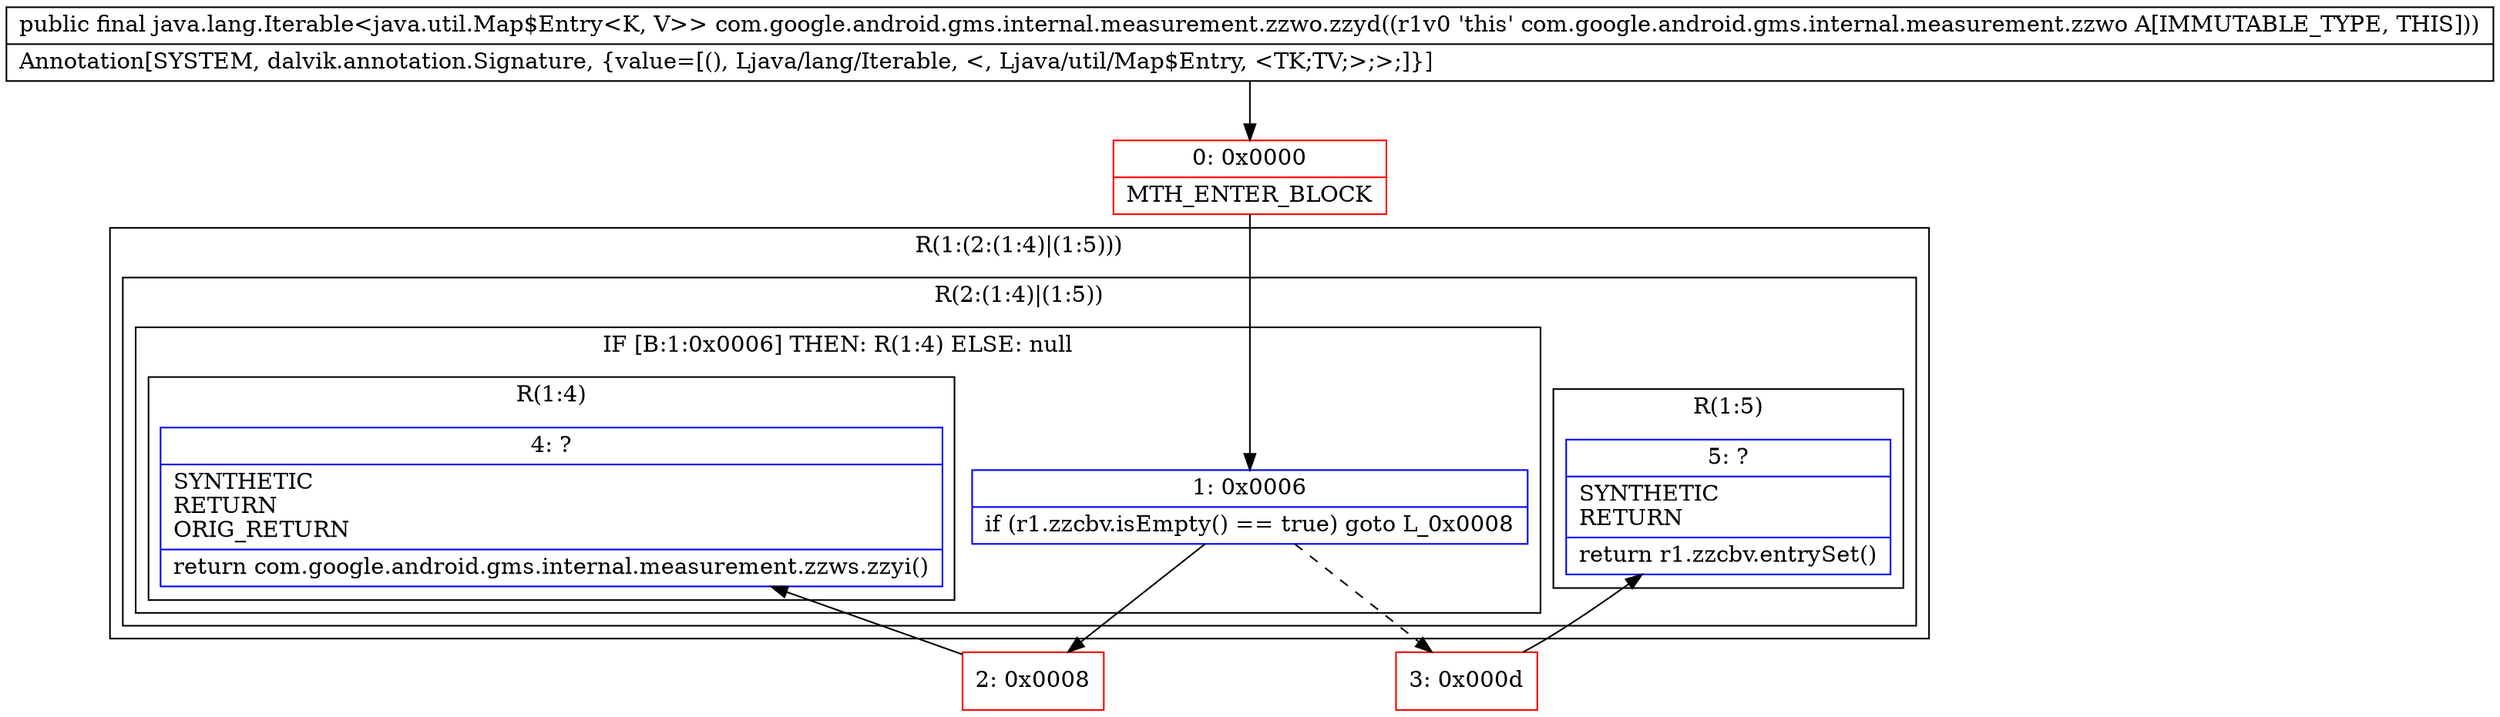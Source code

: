 digraph "CFG forcom.google.android.gms.internal.measurement.zzwo.zzyd()Ljava\/lang\/Iterable;" {
subgraph cluster_Region_590721612 {
label = "R(1:(2:(1:4)|(1:5)))";
node [shape=record,color=blue];
subgraph cluster_Region_269629218 {
label = "R(2:(1:4)|(1:5))";
node [shape=record,color=blue];
subgraph cluster_IfRegion_985263169 {
label = "IF [B:1:0x0006] THEN: R(1:4) ELSE: null";
node [shape=record,color=blue];
Node_1 [shape=record,label="{1\:\ 0x0006|if (r1.zzcbv.isEmpty() == true) goto L_0x0008\l}"];
subgraph cluster_Region_1145311759 {
label = "R(1:4)";
node [shape=record,color=blue];
Node_4 [shape=record,label="{4\:\ ?|SYNTHETIC\lRETURN\lORIG_RETURN\l|return com.google.android.gms.internal.measurement.zzws.zzyi()\l}"];
}
}
subgraph cluster_Region_1248685849 {
label = "R(1:5)";
node [shape=record,color=blue];
Node_5 [shape=record,label="{5\:\ ?|SYNTHETIC\lRETURN\l|return r1.zzcbv.entrySet()\l}"];
}
}
}
Node_0 [shape=record,color=red,label="{0\:\ 0x0000|MTH_ENTER_BLOCK\l}"];
Node_2 [shape=record,color=red,label="{2\:\ 0x0008}"];
Node_3 [shape=record,color=red,label="{3\:\ 0x000d}"];
MethodNode[shape=record,label="{public final java.lang.Iterable\<java.util.Map$Entry\<K, V\>\> com.google.android.gms.internal.measurement.zzwo.zzyd((r1v0 'this' com.google.android.gms.internal.measurement.zzwo A[IMMUTABLE_TYPE, THIS]))  | Annotation[SYSTEM, dalvik.annotation.Signature, \{value=[(), Ljava\/lang\/Iterable, \<, Ljava\/util\/Map$Entry, \<TK;TV;\>;\>;]\}]\l}"];
MethodNode -> Node_0;
Node_1 -> Node_2;
Node_1 -> Node_3[style=dashed];
Node_0 -> Node_1;
Node_2 -> Node_4;
Node_3 -> Node_5;
}


